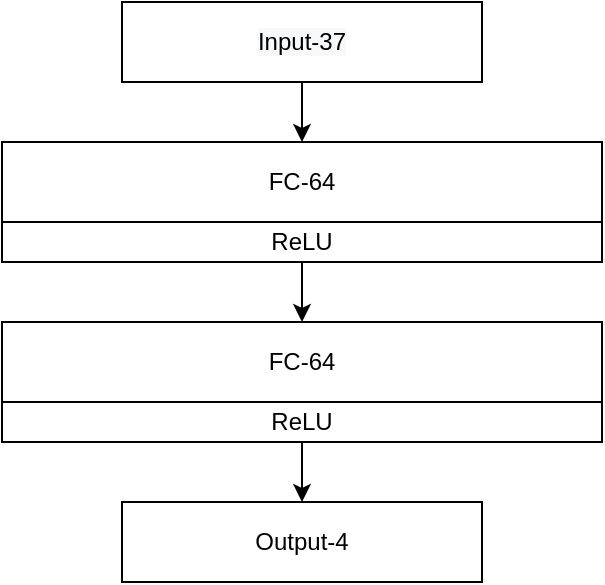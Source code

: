 <mxfile version="14.4.3" type="device"><diagram id="nrrJYcv0uq59VwbDgAv4" name="Seite-1"><mxGraphModel dx="1086" dy="806" grid="1" gridSize="10" guides="1" tooltips="1" connect="1" arrows="1" fold="1" page="1" pageScale="1" pageWidth="827" pageHeight="1169" math="0" shadow="0"><root><mxCell id="0"/><mxCell id="1" parent="0"/><mxCell id="7rkPtfT4w0qTKY7EhR4C-1" value="FC-64" style="rounded=0;whiteSpace=wrap;html=1;" parent="1" vertex="1"><mxGeometry x="350" y="340" width="300" height="40" as="geometry"/></mxCell><mxCell id="BO3FUbMm7Zu1TBM331tE-10" style="edgeStyle=orthogonalEdgeStyle;rounded=0;orthogonalLoop=1;jettySize=auto;html=1;exitX=0.5;exitY=1;exitDx=0;exitDy=0;entryX=0.5;entryY=0;entryDx=0;entryDy=0;strokeWidth=1;" parent="1" source="7rkPtfT4w0qTKY7EhR4C-2" target="7rkPtfT4w0qTKY7EhR4C-3" edge="1"><mxGeometry relative="1" as="geometry"/></mxCell><mxCell id="7rkPtfT4w0qTKY7EhR4C-2" value="ReLU" style="rounded=0;whiteSpace=wrap;html=1;" parent="1" vertex="1"><mxGeometry x="350" y="380" width="300" height="20" as="geometry"/></mxCell><mxCell id="7rkPtfT4w0qTKY7EhR4C-3" value="FC-64" style="rounded=0;whiteSpace=wrap;html=1;" parent="1" vertex="1"><mxGeometry x="350" y="430" width="300" height="40" as="geometry"/></mxCell><mxCell id="BO3FUbMm7Zu1TBM331tE-12" style="edgeStyle=orthogonalEdgeStyle;rounded=0;orthogonalLoop=1;jettySize=auto;html=1;exitX=0.5;exitY=1;exitDx=0;exitDy=0;entryX=0.5;entryY=0;entryDx=0;entryDy=0;strokeWidth=1;" parent="1" source="7rkPtfT4w0qTKY7EhR4C-4" target="BO3FUbMm7Zu1TBM331tE-1" edge="1"><mxGeometry relative="1" as="geometry"><mxPoint x="500" y="525" as="targetPoint"/></mxGeometry></mxCell><mxCell id="7rkPtfT4w0qTKY7EhR4C-4" value="ReLU" style="rounded=0;whiteSpace=wrap;html=1;" parent="1" vertex="1"><mxGeometry x="350" y="470" width="300" height="20" as="geometry"/></mxCell><mxCell id="BO3FUbMm7Zu1TBM331tE-1" value="Output-4" style="rounded=0;whiteSpace=wrap;html=1;" parent="1" vertex="1"><mxGeometry x="410" y="520" width="180" height="40" as="geometry"/></mxCell><mxCell id="BO3FUbMm7Zu1TBM331tE-8" style="edgeStyle=orthogonalEdgeStyle;rounded=0;orthogonalLoop=1;jettySize=auto;html=1;exitX=0.5;exitY=1;exitDx=0;exitDy=0;entryX=0.5;entryY=0;entryDx=0;entryDy=0;strokeWidth=1;" parent="1" source="BO3FUbMm7Zu1TBM331tE-2" target="7rkPtfT4w0qTKY7EhR4C-1" edge="1"><mxGeometry relative="1" as="geometry"/></mxCell><mxCell id="BO3FUbMm7Zu1TBM331tE-2" value="&lt;span style=&quot;color: rgb(0 , 0 , 0) ; font-family: &amp;#34;helvetica&amp;#34; ; font-size: 12px ; font-style: normal ; font-weight: 400 ; letter-spacing: normal ; text-align: center ; text-indent: 0px ; text-transform: none ; word-spacing: 0px ; background-color: rgb(248 , 249 , 250) ; display: inline ; float: none&quot;&gt;Input-37&lt;/span&gt;" style="rounded=0;whiteSpace=wrap;html=1;" parent="1" vertex="1"><mxGeometry x="410" y="270" width="180" height="40" as="geometry"/></mxCell></root></mxGraphModel></diagram></mxfile>